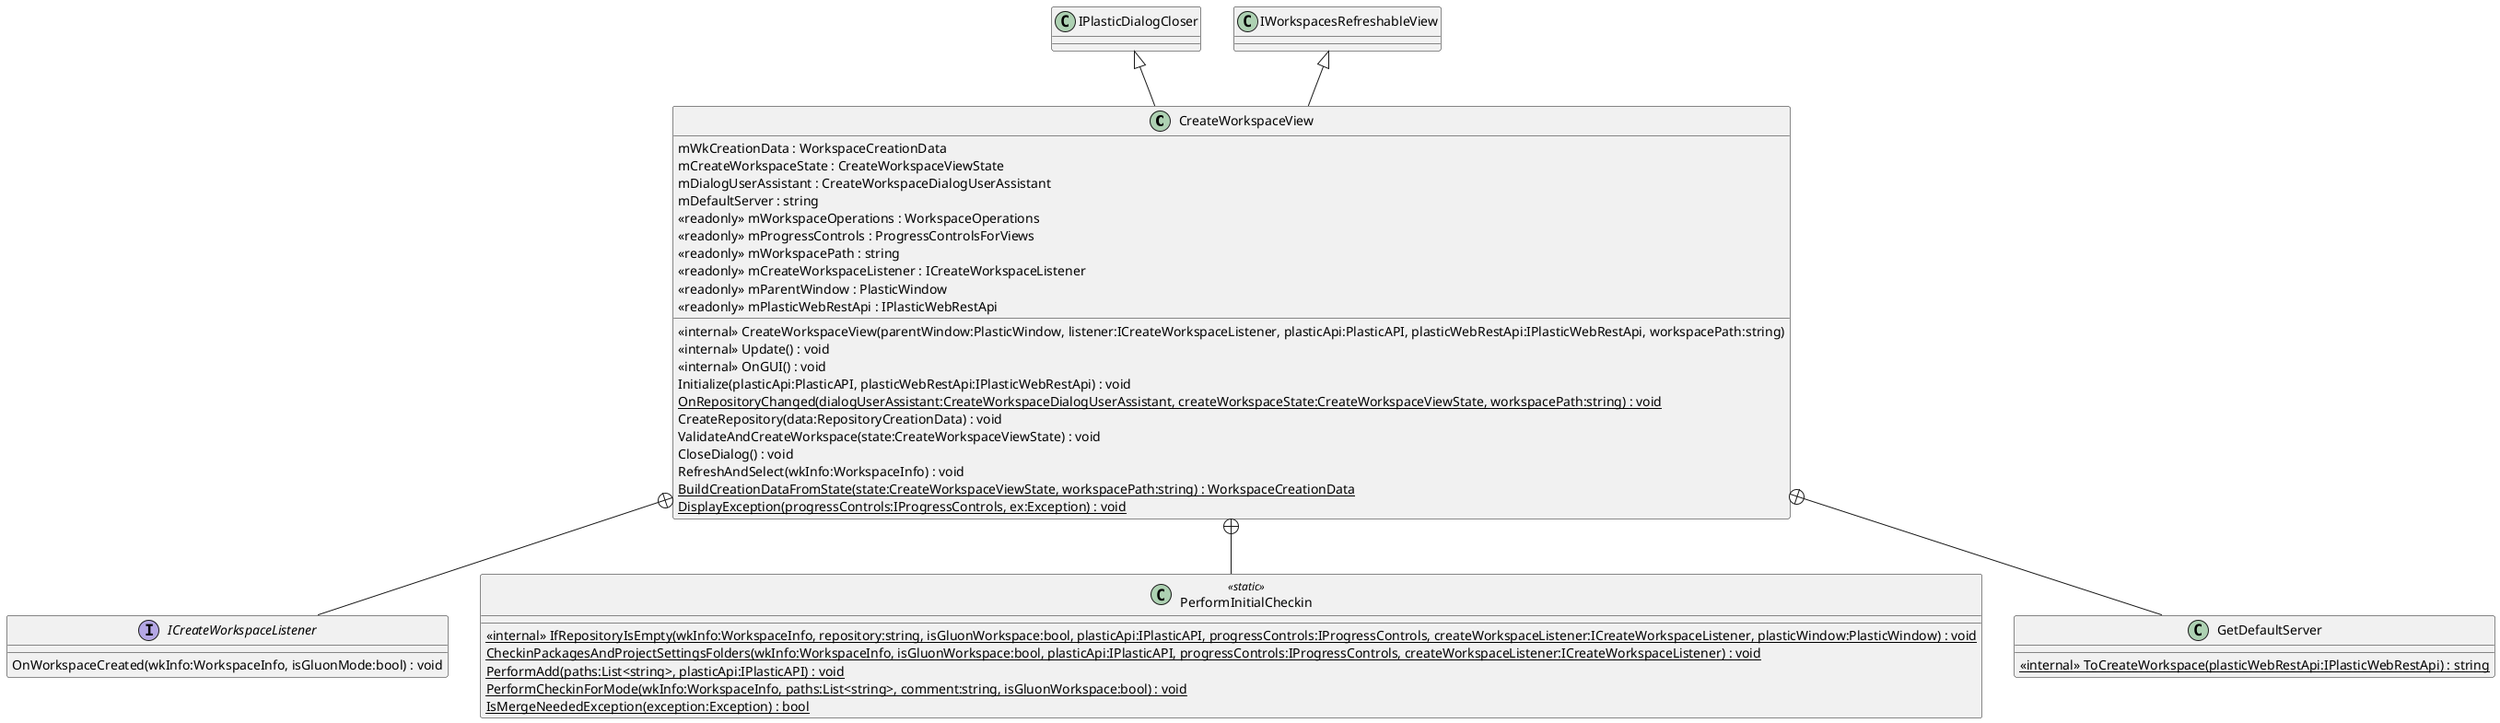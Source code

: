 @startuml
class CreateWorkspaceView {
    <<internal>> CreateWorkspaceView(parentWindow:PlasticWindow, listener:ICreateWorkspaceListener, plasticApi:PlasticAPI, plasticWebRestApi:IPlasticWebRestApi, workspacePath:string)
    <<internal>> Update() : void
    <<internal>> OnGUI() : void
    Initialize(plasticApi:PlasticAPI, plasticWebRestApi:IPlasticWebRestApi) : void
    {static} OnRepositoryChanged(dialogUserAssistant:CreateWorkspaceDialogUserAssistant, createWorkspaceState:CreateWorkspaceViewState, workspacePath:string) : void
    CreateRepository(data:RepositoryCreationData) : void
    ValidateAndCreateWorkspace(state:CreateWorkspaceViewState) : void
    CloseDialog() : void
    RefreshAndSelect(wkInfo:WorkspaceInfo) : void
    {static} BuildCreationDataFromState(state:CreateWorkspaceViewState, workspacePath:string) : WorkspaceCreationData
    {static} DisplayException(progressControls:IProgressControls, ex:Exception) : void
    mWkCreationData : WorkspaceCreationData
    mCreateWorkspaceState : CreateWorkspaceViewState
    mDialogUserAssistant : CreateWorkspaceDialogUserAssistant
    mDefaultServer : string
    <<readonly>> mWorkspaceOperations : WorkspaceOperations
    <<readonly>> mProgressControls : ProgressControlsForViews
    <<readonly>> mWorkspacePath : string
    <<readonly>> mCreateWorkspaceListener : ICreateWorkspaceListener
    <<readonly>> mParentWindow : PlasticWindow
    <<readonly>> mPlasticWebRestApi : IPlasticWebRestApi
}
interface ICreateWorkspaceListener {
    OnWorkspaceCreated(wkInfo:WorkspaceInfo, isGluonMode:bool) : void
}
class PerformInitialCheckin <<static>> {
    <<internal>> {static} IfRepositoryIsEmpty(wkInfo:WorkspaceInfo, repository:string, isGluonWorkspace:bool, plasticApi:IPlasticAPI, progressControls:IProgressControls, createWorkspaceListener:ICreateWorkspaceListener, plasticWindow:PlasticWindow) : void
    {static} CheckinPackagesAndProjectSettingsFolders(wkInfo:WorkspaceInfo, isGluonWorkspace:bool, plasticApi:IPlasticAPI, progressControls:IProgressControls, createWorkspaceListener:ICreateWorkspaceListener) : void
    {static} PerformAdd(paths:List<string>, plasticApi:IPlasticAPI) : void
    {static} PerformCheckinForMode(wkInfo:WorkspaceInfo, paths:List<string>, comment:string, isGluonWorkspace:bool) : void
    {static} IsMergeNeededException(exception:Exception) : bool
}
class GetDefaultServer {
    <<internal>> {static} ToCreateWorkspace(plasticWebRestApi:IPlasticWebRestApi) : string
}
IPlasticDialogCloser <|-- CreateWorkspaceView
IWorkspacesRefreshableView <|-- CreateWorkspaceView
CreateWorkspaceView +-- ICreateWorkspaceListener
CreateWorkspaceView +-- PerformInitialCheckin
CreateWorkspaceView +-- GetDefaultServer
@enduml
